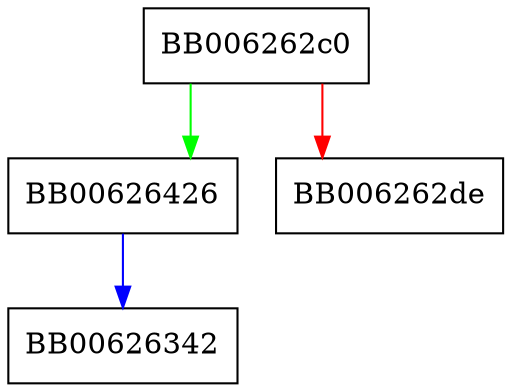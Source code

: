 digraph PKCS7_set_type {
  node [shape="box"];
  graph [splines=ortho];
  BB006262c0 -> BB00626426 [color="green"];
  BB006262c0 -> BB006262de [color="red"];
  BB00626426 -> BB00626342 [color="blue"];
}